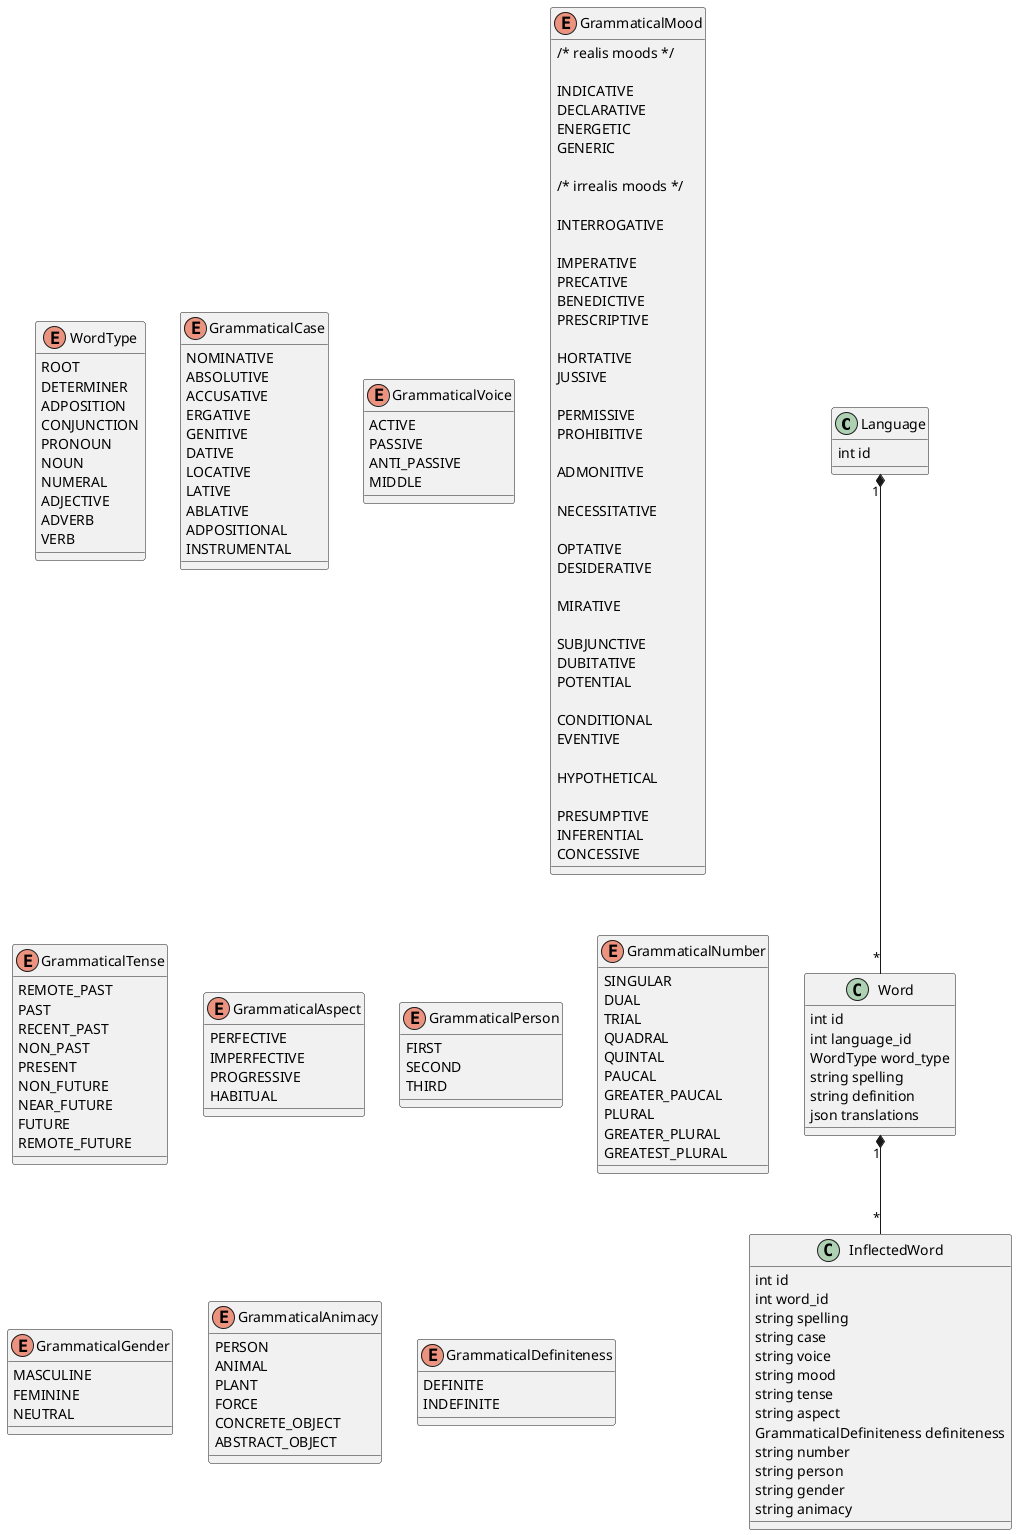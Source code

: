 @startuml Language

''' Classes

class Language {
    int id
}

enum WordType {
    ROOT
    DETERMINER
    ADPOSITION
    CONJUNCTION
    PRONOUN
    NOUN
    NUMERAL
    ADJECTIVE
    ADVERB
    VERB
}

enum GrammaticalCase {
    ''' marks the subject of a verb
    NOMINATIVE
    ''' marks the subject of an intransitive verb or the object of a transitive verb
    ABSOLUTIVE
    ''' marks the direct object of a transitive verb
    ACCUSATIVE
    ''' marks the subject of a transitive verb
    ERGATIVE
    ''' marks a word that modifies another word
    GENITIVE
    ''' marks the indirect object of a verb
    DATIVE
    ''' marks a location
    LOCATIVE
    ''' marks motion to something
    LATIVE  
    ''' marks motion away from something
    ABLATIVE
    ''' marks the object of an adposition
    ADPOSITIONAL
    ''' marks the instrument by which the subject accomplishes an action
    INSTRUMENTAL
}

enum GrammaticalVoice {
    ACTIVE
    PASSIVE
    ANTI_PASSIVE
    MIDDLE
}

enum GrammaticalMood {
    /* realis moods */

    ''' statement of fact
    INDICATIVE
    DECLARATIVE
    ''' strong belief
    ENERGETIC
    ''' general statements
    GENERIC

    /* irrealis moods */

    ''' event is questioned
    INTERROGATIVE

    ''' event is ordered
    IMPERATIVE
    ''' event is requested (less forceful than an order so that the addressee may decline)
    PRECATIVE
    ''' event is ordered or requested in a formal manner
    BENEDICTIVE
    ''' event is prescribed with the expectation it will occur, but not demanded
    PRESCRIPTIVE

    ''' event is exhorted or encouraged (may be limited to 1st person)
    HORTATIVE
    ''' event is exhorted or encouraged (may be limited to 2nd or 3rd person)
    JUSSIVE

    ''' event is permitted
    PERMISSIVE
    ''' event is prohibited
    PROHIBITIVE

    ''' event is warned against happening
    ADMONITIVE

    ''' event is necessary
    NECESSITATIVE

    ''' event is hoped for or expected
    OPTATIVE
    ''' event is desired or wished for
    DESIDERATIVE
    ''' 

    ''' event is surprising
    MIRATIVE

    ''' unlikely event
    SUBJUNCTIVE
    ''' uncertain event
    DUBITATIVE
    ''' likely event
    POTENTIAL

    ''' event that depends upon another event
    CONDITIONAL
    ''' event is likely AND conditional
    EVENTIVE

    ''' hypothetical event
    HYPOTHETICAL

    ''' event is presumed to occur or have occurred
    PRESUMPTIVE
    ''' event is not confirmed to have occurred or to occur
    INFERENTIAL
    ''' event is presupposed or admitted to occur as a concession in the context of an argument
    CONCESSIVE
}

enum GrammaticalTense {
    REMOTE_PAST
    PAST
    RECENT_PAST
    NON_PAST
    PRESENT
    NON_FUTURE
    NEAR_FUTURE
    FUTURE
    REMOTE_FUTURE
}

enum GrammaticalAspect {
    PERFECTIVE
    IMPERFECTIVE
    PROGRESSIVE
    HABITUAL
}

enum GrammaticalPerson {
    FIRST
    SECOND
    THIRD
}

enum GrammaticalNumber {
    SINGULAR
    DUAL
    TRIAL
    QUADRAL
    QUINTAL
    PAUCAL
    GREATER_PAUCAL
    PLURAL
    GREATER_PLURAL
    GREATEST_PLURAL
}

enum GrammaticalGender {
    MASCULINE
    FEMININE
    NEUTRAL
}

enum GrammaticalAnimacy {
    PERSON
    ANIMAL
    PLANT
    FORCE
    CONCRETE_OBJECT
    ABSTRACT_OBJECT
}

enum GrammaticalDefiniteness {
    DEFINITE
    INDEFINITE
}

class Word {
    int id
    int language_id
    WordType word_type
    string spelling
    string definition
    json translations
}

class InflectedWord {
    int id
    int word_id
    string spelling
    string case
    string voice
    string mood
    string tense
    string aspect
    GrammaticalDefiniteness definiteness
    string number
    string person
    string gender
    string animacy
}

''' Relationships

Language "1" *-- "*" Word

Word "1" *-- "*" InflectedWord

@enduml
